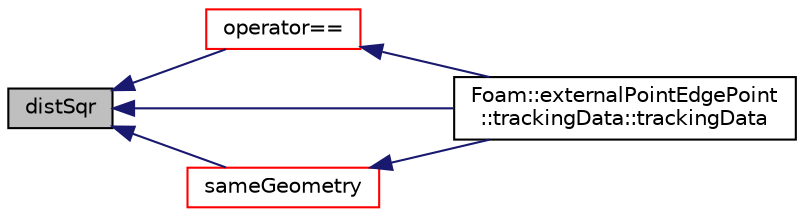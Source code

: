 digraph "distSqr"
{
  bgcolor="transparent";
  edge [fontname="Helvetica",fontsize="10",labelfontname="Helvetica",labelfontsize="10"];
  node [fontname="Helvetica",fontsize="10",shape=record];
  rankdir="LR";
  Node1 [label="distSqr",height=0.2,width=0.4,color="black", fillcolor="grey75", style="filled", fontcolor="black"];
  Node1 -> Node2 [dir="back",color="midnightblue",fontsize="10",style="solid",fontname="Helvetica"];
  Node2 [label="operator==",height=0.2,width=0.4,color="red",URL="$a00720.html#a3e643ffe42f858284d5c1de36d16e837"];
  Node2 -> Node3 [dir="back",color="midnightblue",fontsize="10",style="solid",fontname="Helvetica"];
  Node3 [label="Foam::externalPointEdgePoint\l::trackingData::trackingData",height=0.2,width=0.4,color="black",URL="$a02751.html#a2700ae22fe241ff633f4e1862d18260b"];
  Node1 -> Node4 [dir="back",color="midnightblue",fontsize="10",style="solid",fontname="Helvetica"];
  Node4 [label="sameGeometry",height=0.2,width=0.4,color="red",URL="$a00720.html#acbc99699ccff9e65002c19bc8b17513c",tooltip="Check for identical geometrical data. Used for cyclics checking. "];
  Node4 -> Node3 [dir="back",color="midnightblue",fontsize="10",style="solid",fontname="Helvetica"];
  Node1 -> Node3 [dir="back",color="midnightblue",fontsize="10",style="solid",fontname="Helvetica"];
}
